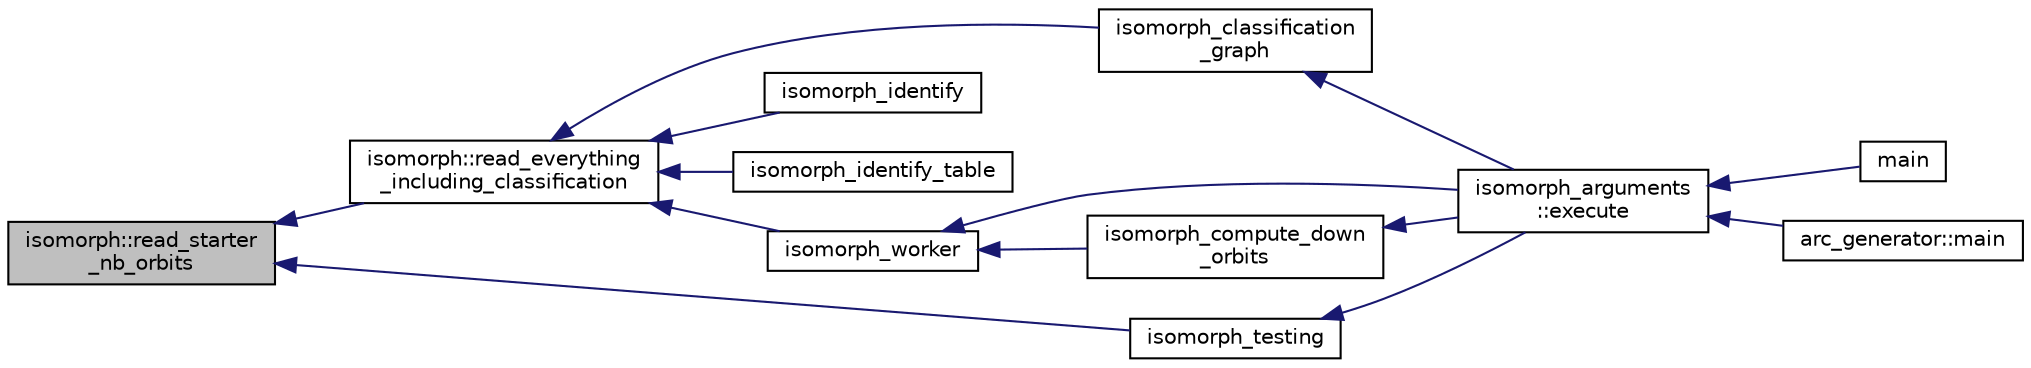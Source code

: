 digraph "isomorph::read_starter_nb_orbits"
{
  edge [fontname="Helvetica",fontsize="10",labelfontname="Helvetica",labelfontsize="10"];
  node [fontname="Helvetica",fontsize="10",shape=record];
  rankdir="LR";
  Node12588 [label="isomorph::read_starter\l_nb_orbits",height=0.2,width=0.4,color="black", fillcolor="grey75", style="filled", fontcolor="black"];
  Node12588 -> Node12589 [dir="back",color="midnightblue",fontsize="10",style="solid",fontname="Helvetica"];
  Node12589 [label="isomorph::read_everything\l_including_classification",height=0.2,width=0.4,color="black", fillcolor="white", style="filled",URL="$d3/d5f/classisomorph.html#aa6a56e4522d3133a6ea65c9ac6de3924"];
  Node12589 -> Node12590 [dir="back",color="midnightblue",fontsize="10",style="solid",fontname="Helvetica"];
  Node12590 [label="isomorph_classification\l_graph",height=0.2,width=0.4,color="black", fillcolor="white", style="filled",URL="$d4/d7e/isomorph__global_8_c.html#a027e803e6cab7af4c400a71663bf4715"];
  Node12590 -> Node12591 [dir="back",color="midnightblue",fontsize="10",style="solid",fontname="Helvetica"];
  Node12591 [label="isomorph_arguments\l::execute",height=0.2,width=0.4,color="black", fillcolor="white", style="filled",URL="$d5/de4/classisomorph__arguments.html#aa85e472d14906abdd5672dc66027583e"];
  Node12591 -> Node12592 [dir="back",color="midnightblue",fontsize="10",style="solid",fontname="Helvetica"];
  Node12592 [label="main",height=0.2,width=0.4,color="black", fillcolor="white", style="filled",URL="$d1/d5e/blt__main_8_c.html#a217dbf8b442f20279ea00b898af96f52"];
  Node12591 -> Node12593 [dir="back",color="midnightblue",fontsize="10",style="solid",fontname="Helvetica"];
  Node12593 [label="arc_generator::main",height=0.2,width=0.4,color="black", fillcolor="white", style="filled",URL="$d4/d21/classarc__generator.html#ad80140b51b165dad1fe6ab232be7829a"];
  Node12589 -> Node12594 [dir="back",color="midnightblue",fontsize="10",style="solid",fontname="Helvetica"];
  Node12594 [label="isomorph_identify",height=0.2,width=0.4,color="black", fillcolor="white", style="filled",URL="$d4/d7e/isomorph__global_8_c.html#aa0fe57c73d5668eee10a6022ada7f6a3"];
  Node12589 -> Node12595 [dir="back",color="midnightblue",fontsize="10",style="solid",fontname="Helvetica"];
  Node12595 [label="isomorph_identify_table",height=0.2,width=0.4,color="black", fillcolor="white", style="filled",URL="$d4/d7e/isomorph__global_8_c.html#a9fd19ea945561cf2a6bb5c72dd4b1cb2"];
  Node12589 -> Node12596 [dir="back",color="midnightblue",fontsize="10",style="solid",fontname="Helvetica"];
  Node12596 [label="isomorph_worker",height=0.2,width=0.4,color="black", fillcolor="white", style="filled",URL="$d4/d7e/isomorph__global_8_c.html#ace3bb6ec719b02a35534309d4d3fe99a"];
  Node12596 -> Node12591 [dir="back",color="midnightblue",fontsize="10",style="solid",fontname="Helvetica"];
  Node12596 -> Node12597 [dir="back",color="midnightblue",fontsize="10",style="solid",fontname="Helvetica"];
  Node12597 [label="isomorph_compute_down\l_orbits",height=0.2,width=0.4,color="black", fillcolor="white", style="filled",URL="$d4/d7e/isomorph__global_8_c.html#a3613cea19158edd30958c4edecd97d53"];
  Node12597 -> Node12591 [dir="back",color="midnightblue",fontsize="10",style="solid",fontname="Helvetica"];
  Node12588 -> Node12598 [dir="back",color="midnightblue",fontsize="10",style="solid",fontname="Helvetica"];
  Node12598 [label="isomorph_testing",height=0.2,width=0.4,color="black", fillcolor="white", style="filled",URL="$d4/d7e/isomorph__global_8_c.html#a5a73cbe9f89c4727f086482ee2d238f9"];
  Node12598 -> Node12591 [dir="back",color="midnightblue",fontsize="10",style="solid",fontname="Helvetica"];
}
